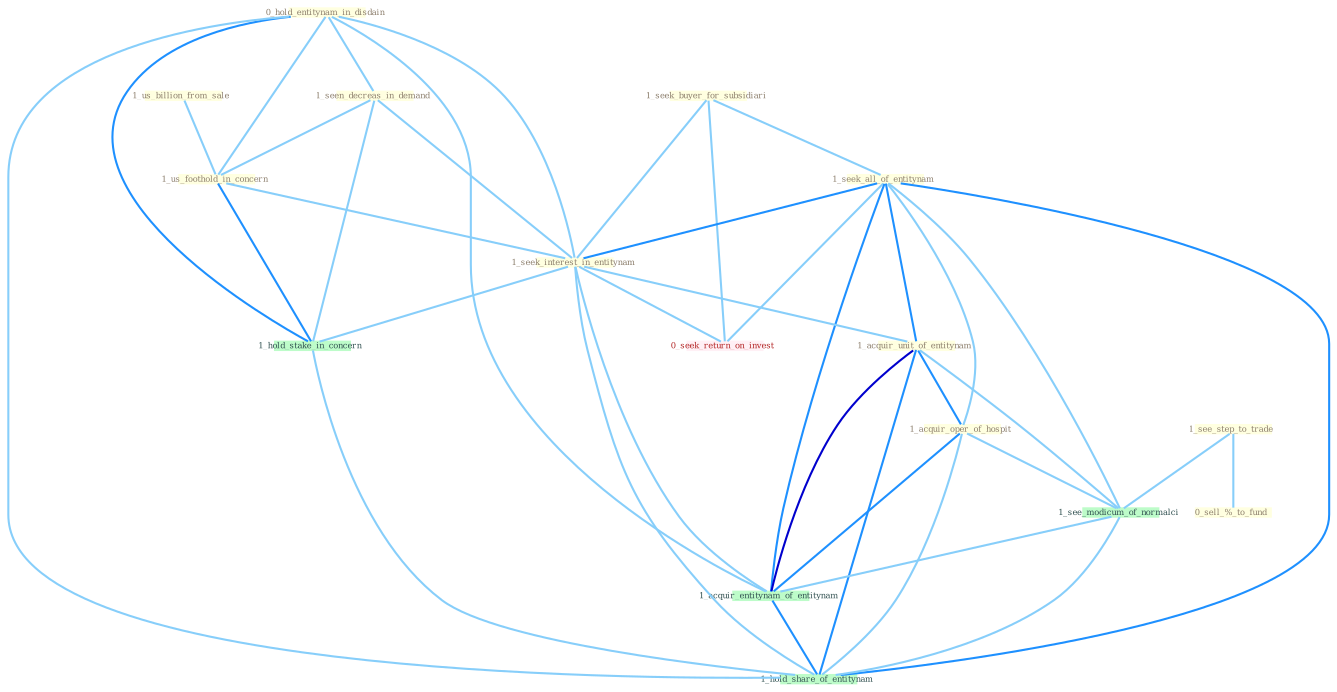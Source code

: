 Graph G{ 
    node
    [shape=polygon,style=filled,width=.5,height=.06,color="#BDFCC9",fixedsize=true,fontsize=4,
    fontcolor="#2f4f4f"];
    {node
    [color="#ffffe0", fontcolor="#8b7d6b"] "0_hold_entitynam_in_disdain " "1_seen_decreas_in_demand " "1_see_step_to_trade " "1_us_billion_from_sale " "1_seek_buyer_for_subsidiari " "1_us_foothold_in_concern " "0_sell_%_to_fund " "1_seek_all_of_entitynam " "1_seek_interest_in_entitynam " "1_acquir_unit_of_entitynam " "1_acquir_oper_of_hospit "}
{node [color="#fff0f5", fontcolor="#b22222"] "0_seek_return_on_invest "}
edge [color="#B0E2FF"];

	"0_hold_entitynam_in_disdain " -- "1_seen_decreas_in_demand " [w="1", color="#87cefa" ];
	"0_hold_entitynam_in_disdain " -- "1_us_foothold_in_concern " [w="1", color="#87cefa" ];
	"0_hold_entitynam_in_disdain " -- "1_seek_interest_in_entitynam " [w="1", color="#87cefa" ];
	"0_hold_entitynam_in_disdain " -- "1_hold_stake_in_concern " [w="2", color="#1e90ff" , len=0.8];
	"0_hold_entitynam_in_disdain " -- "1_acquir_entitynam_of_entitynam " [w="1", color="#87cefa" ];
	"0_hold_entitynam_in_disdain " -- "1_hold_share_of_entitynam " [w="1", color="#87cefa" ];
	"1_seen_decreas_in_demand " -- "1_us_foothold_in_concern " [w="1", color="#87cefa" ];
	"1_seen_decreas_in_demand " -- "1_seek_interest_in_entitynam " [w="1", color="#87cefa" ];
	"1_seen_decreas_in_demand " -- "1_hold_stake_in_concern " [w="1", color="#87cefa" ];
	"1_see_step_to_trade " -- "0_sell_%_to_fund " [w="1", color="#87cefa" ];
	"1_see_step_to_trade " -- "1_see_modicum_of_normalci " [w="1", color="#87cefa" ];
	"1_us_billion_from_sale " -- "1_us_foothold_in_concern " [w="1", color="#87cefa" ];
	"1_seek_buyer_for_subsidiari " -- "1_seek_all_of_entitynam " [w="1", color="#87cefa" ];
	"1_seek_buyer_for_subsidiari " -- "1_seek_interest_in_entitynam " [w="1", color="#87cefa" ];
	"1_seek_buyer_for_subsidiari " -- "0_seek_return_on_invest " [w="1", color="#87cefa" ];
	"1_us_foothold_in_concern " -- "1_seek_interest_in_entitynam " [w="1", color="#87cefa" ];
	"1_us_foothold_in_concern " -- "1_hold_stake_in_concern " [w="2", color="#1e90ff" , len=0.8];
	"1_seek_all_of_entitynam " -- "1_seek_interest_in_entitynam " [w="2", color="#1e90ff" , len=0.8];
	"1_seek_all_of_entitynam " -- "1_acquir_unit_of_entitynam " [w="2", color="#1e90ff" , len=0.8];
	"1_seek_all_of_entitynam " -- "1_acquir_oper_of_hospit " [w="1", color="#87cefa" ];
	"1_seek_all_of_entitynam " -- "0_seek_return_on_invest " [w="1", color="#87cefa" ];
	"1_seek_all_of_entitynam " -- "1_see_modicum_of_normalci " [w="1", color="#87cefa" ];
	"1_seek_all_of_entitynam " -- "1_acquir_entitynam_of_entitynam " [w="2", color="#1e90ff" , len=0.8];
	"1_seek_all_of_entitynam " -- "1_hold_share_of_entitynam " [w="2", color="#1e90ff" , len=0.8];
	"1_seek_interest_in_entitynam " -- "1_acquir_unit_of_entitynam " [w="1", color="#87cefa" ];
	"1_seek_interest_in_entitynam " -- "1_hold_stake_in_concern " [w="1", color="#87cefa" ];
	"1_seek_interest_in_entitynam " -- "0_seek_return_on_invest " [w="1", color="#87cefa" ];
	"1_seek_interest_in_entitynam " -- "1_acquir_entitynam_of_entitynam " [w="1", color="#87cefa" ];
	"1_seek_interest_in_entitynam " -- "1_hold_share_of_entitynam " [w="1", color="#87cefa" ];
	"1_acquir_unit_of_entitynam " -- "1_acquir_oper_of_hospit " [w="2", color="#1e90ff" , len=0.8];
	"1_acquir_unit_of_entitynam " -- "1_see_modicum_of_normalci " [w="1", color="#87cefa" ];
	"1_acquir_unit_of_entitynam " -- "1_acquir_entitynam_of_entitynam " [w="3", color="#0000cd" , len=0.6];
	"1_acquir_unit_of_entitynam " -- "1_hold_share_of_entitynam " [w="2", color="#1e90ff" , len=0.8];
	"1_acquir_oper_of_hospit " -- "1_see_modicum_of_normalci " [w="1", color="#87cefa" ];
	"1_acquir_oper_of_hospit " -- "1_acquir_entitynam_of_entitynam " [w="2", color="#1e90ff" , len=0.8];
	"1_acquir_oper_of_hospit " -- "1_hold_share_of_entitynam " [w="1", color="#87cefa" ];
	"1_hold_stake_in_concern " -- "1_hold_share_of_entitynam " [w="1", color="#87cefa" ];
	"1_see_modicum_of_normalci " -- "1_acquir_entitynam_of_entitynam " [w="1", color="#87cefa" ];
	"1_see_modicum_of_normalci " -- "1_hold_share_of_entitynam " [w="1", color="#87cefa" ];
	"1_acquir_entitynam_of_entitynam " -- "1_hold_share_of_entitynam " [w="2", color="#1e90ff" , len=0.8];
}